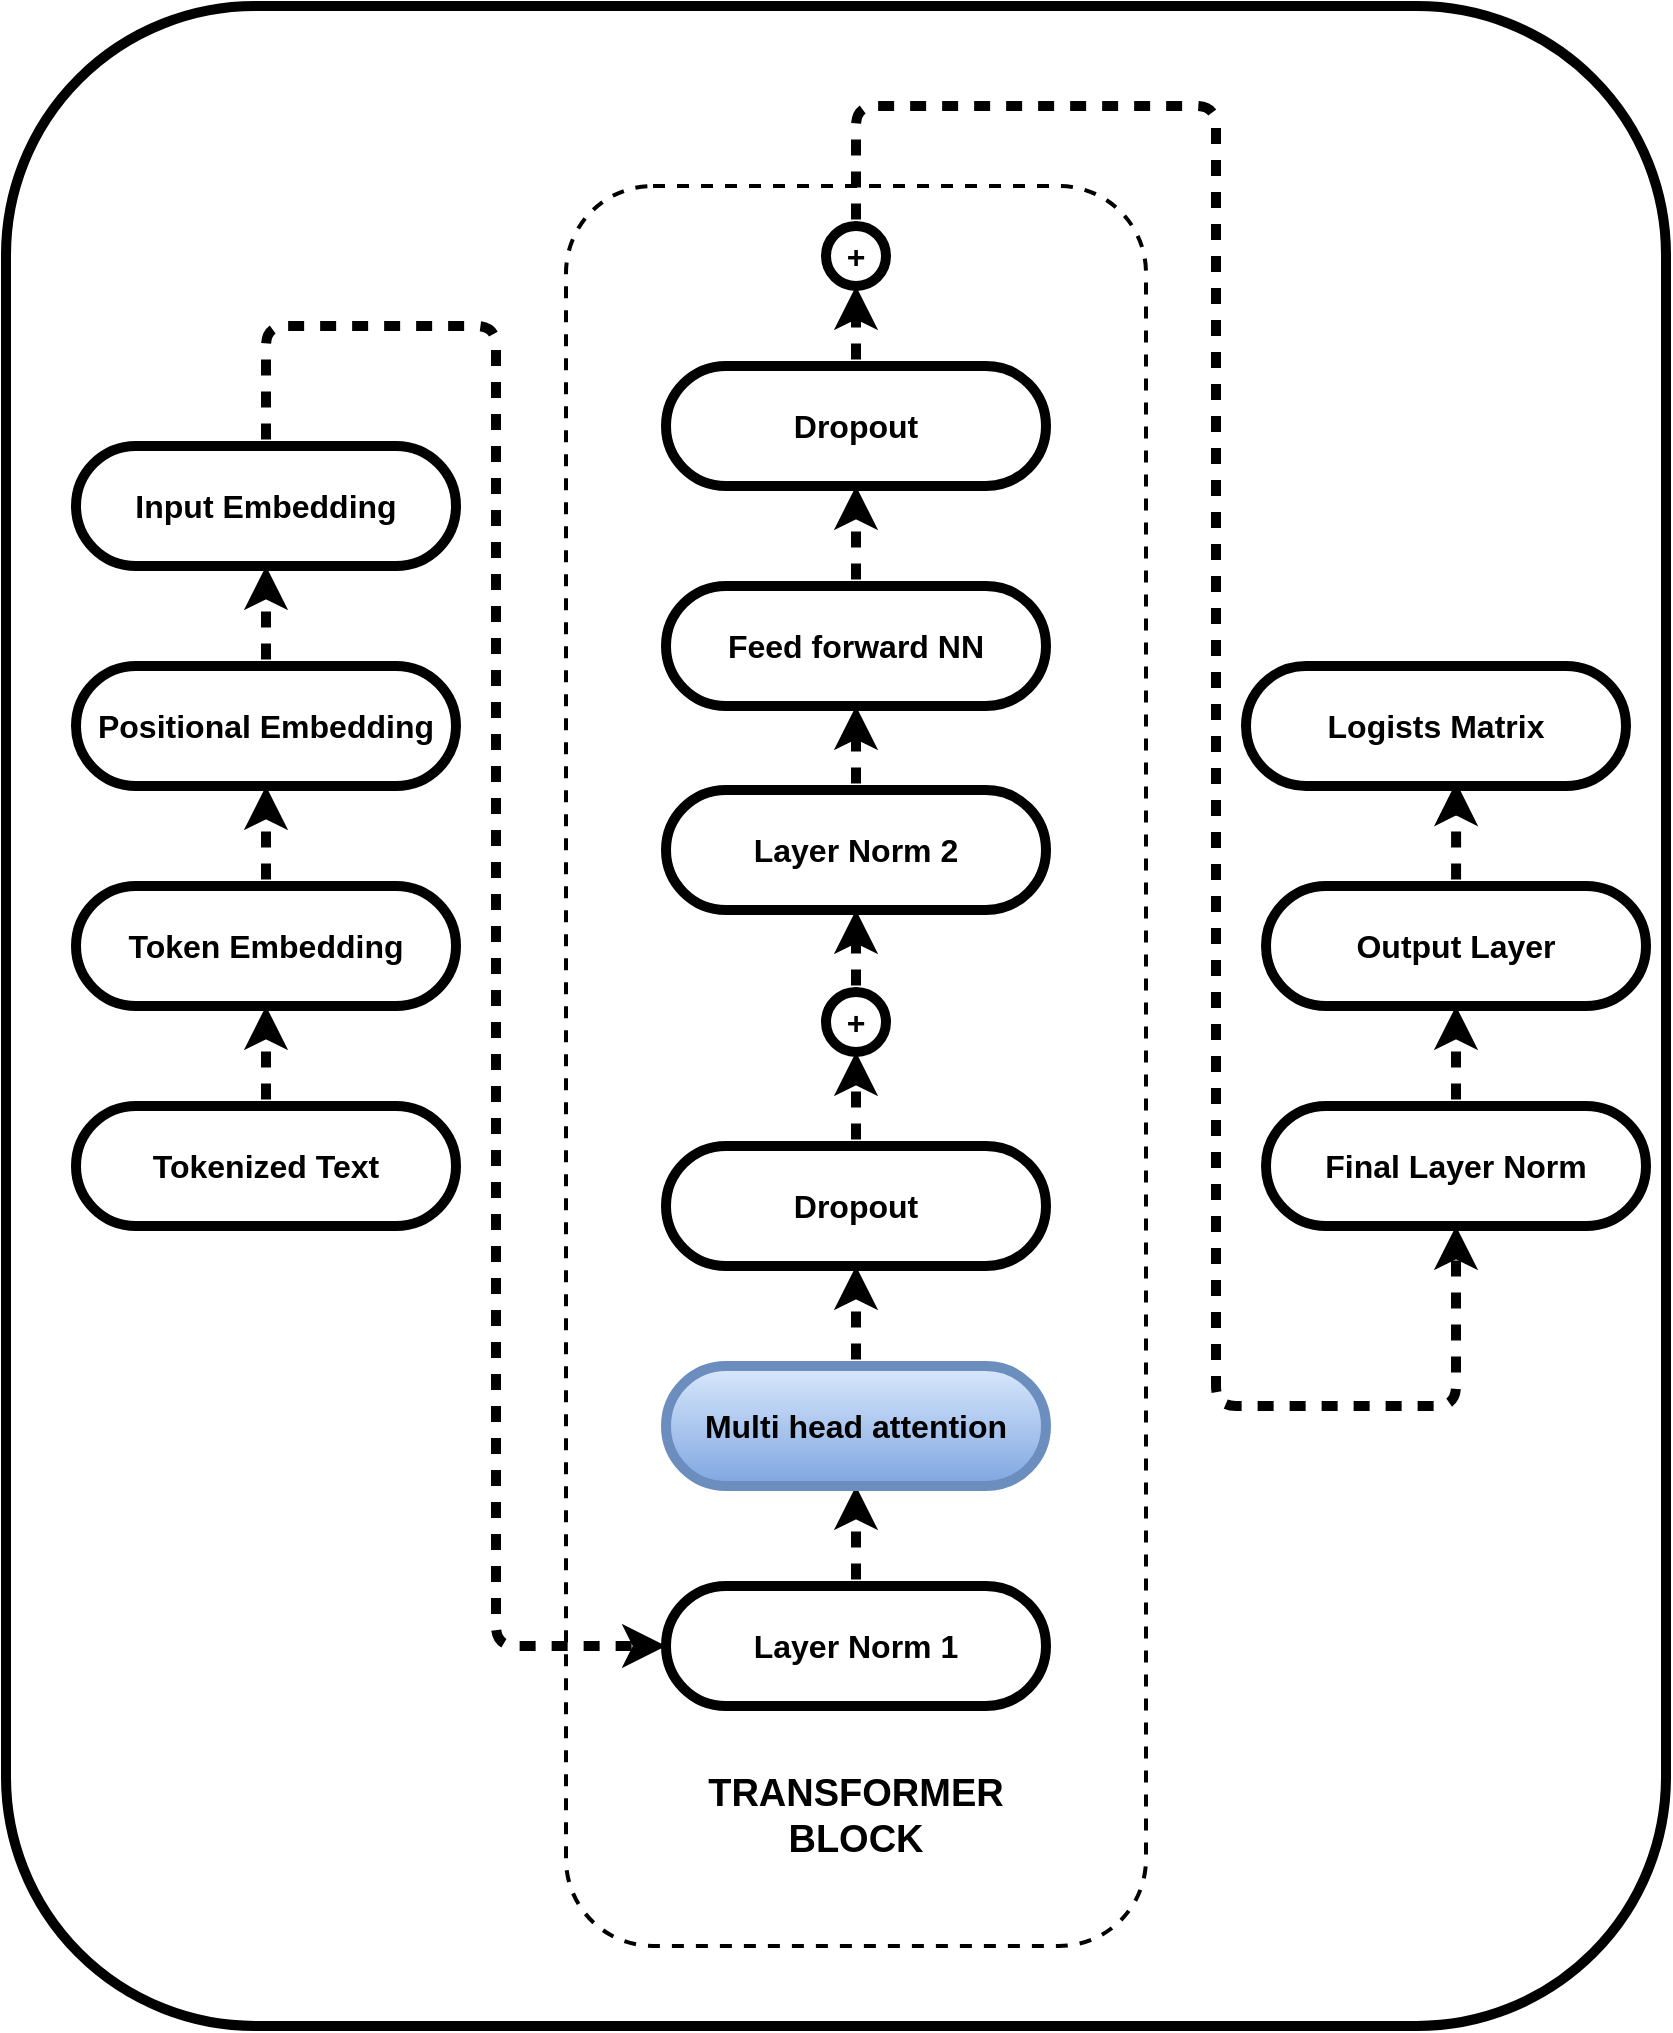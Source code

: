 <mxfile>
    <diagram id="dP2pN3_JtfydULPp_apn" name="Page-1">
        <mxGraphModel dx="1094" dy="779" grid="1" gridSize="10" guides="1" tooltips="1" connect="1" arrows="1" fold="1" page="1" pageScale="1" pageWidth="850" pageHeight="1100" math="0" shadow="0">
            <root>
                <mxCell id="0"/>
                <mxCell id="1" parent="0"/>
                <mxCell id="41" value="" style="rounded=1;whiteSpace=wrap;html=1;strokeWidth=5;" parent="1" vertex="1">
                    <mxGeometry x="10" y="30" width="830" height="1010" as="geometry"/>
                </mxCell>
                <mxCell id="25" value="" style="rounded=1;whiteSpace=wrap;html=1;dashed=1;fontSize=16;fontStyle=1;strokeWidth=2;" parent="1" vertex="1">
                    <mxGeometry x="290" y="120" width="290" height="880" as="geometry"/>
                </mxCell>
                <mxCell id="6" value="" style="edgeStyle=none;html=1;fontSize=16;fontStyle=1;strokeWidth=5;flowAnimation=1;" parent="1" source="4" target="5" edge="1">
                    <mxGeometry relative="1" as="geometry"/>
                </mxCell>
                <mxCell id="4" value="Tokenized Text" style="html=1;dashed=0;whiteSpace=wrap;shape=mxgraph.dfd.start;fontSize=16;fontStyle=1;strokeWidth=5;" parent="1" vertex="1">
                    <mxGeometry x="45" y="580" width="190" height="60" as="geometry"/>
                </mxCell>
                <mxCell id="8" value="" style="edgeStyle=none;html=1;fontSize=16;fontStyle=1;strokeWidth=5;flowAnimation=1;" parent="1" source="5" target="7" edge="1">
                    <mxGeometry relative="1" as="geometry"/>
                </mxCell>
                <mxCell id="5" value="Token Embedding" style="html=1;dashed=0;whiteSpace=wrap;shape=mxgraph.dfd.start;fontSize=16;fontStyle=1;strokeWidth=5;" parent="1" vertex="1">
                    <mxGeometry x="45" y="470" width="190" height="60" as="geometry"/>
                </mxCell>
                <mxCell id="7" value="Positional Embedding" style="html=1;dashed=0;whiteSpace=wrap;shape=mxgraph.dfd.start;fontSize=16;fontStyle=1;strokeWidth=5;" parent="1" vertex="1">
                    <mxGeometry x="45" y="360" width="190" height="60" as="geometry"/>
                </mxCell>
                <mxCell id="11" value="" style="edgeStyle=none;html=1;fontSize=16;fontStyle=1;strokeWidth=5;flowAnimation=1;" parent="1" source="9" target="10" edge="1">
                    <mxGeometry relative="1" as="geometry"/>
                </mxCell>
                <mxCell id="9" value="Layer Norm 1" style="html=1;dashed=0;whiteSpace=wrap;shape=mxgraph.dfd.start;fontSize=16;fontStyle=1;strokeWidth=5;" parent="1" vertex="1">
                    <mxGeometry x="340" y="820" width="190" height="60" as="geometry"/>
                </mxCell>
                <mxCell id="13" value="" style="edgeStyle=none;html=1;fontSize=16;fontStyle=1;strokeWidth=5;flowAnimation=1;" parent="1" source="10" target="12" edge="1">
                    <mxGeometry relative="1" as="geometry"/>
                </mxCell>
                <mxCell id="10" value="Multi head attention" style="html=1;dashed=0;whiteSpace=wrap;shape=mxgraph.dfd.start;fontSize=16;fontStyle=1;fillColor=#dae8fc;gradientColor=#7ea6e0;strokeColor=#6c8ebf;strokeWidth=5;" parent="1" vertex="1">
                    <mxGeometry x="340" y="710" width="190" height="60" as="geometry"/>
                </mxCell>
                <mxCell id="15" value="" style="edgeStyle=none;html=1;fontSize=16;fontStyle=1;strokeWidth=5;flowAnimation=1;" parent="1" source="12" target="14" edge="1">
                    <mxGeometry relative="1" as="geometry"/>
                </mxCell>
                <mxCell id="12" value="Dropout" style="html=1;dashed=0;whiteSpace=wrap;shape=mxgraph.dfd.start;fontSize=16;fontStyle=1;strokeWidth=5;" parent="1" vertex="1">
                    <mxGeometry x="340" y="600" width="190" height="60" as="geometry"/>
                </mxCell>
                <mxCell id="21" value="" style="edgeStyle=none;html=1;fontSize=16;fontStyle=1;strokeWidth=5;flowAnimation=1;" parent="1" source="14" target="16" edge="1">
                    <mxGeometry relative="1" as="geometry"/>
                </mxCell>
                <mxCell id="14" value="+" style="shape=ellipse;html=1;dashed=0;whiteSpace=wrap;aspect=fixed;perimeter=ellipsePerimeter;fontSize=16;fontStyle=1;strokeWidth=5;" parent="1" vertex="1">
                    <mxGeometry x="420" y="523" width="30" height="30" as="geometry"/>
                </mxCell>
                <mxCell id="18" value="" style="edgeStyle=none;html=1;fontSize=16;fontStyle=1;strokeWidth=5;flowAnimation=1;" parent="1" source="16" target="17" edge="1">
                    <mxGeometry relative="1" as="geometry"/>
                </mxCell>
                <mxCell id="16" value="Layer Norm 2" style="html=1;dashed=0;whiteSpace=wrap;shape=mxgraph.dfd.start;fontSize=16;fontStyle=1;strokeWidth=5;" parent="1" vertex="1">
                    <mxGeometry x="340" y="422" width="190" height="60" as="geometry"/>
                </mxCell>
                <mxCell id="20" value="" style="edgeStyle=none;html=1;fontSize=16;fontStyle=1;strokeWidth=5;flowAnimation=1;" parent="1" source="17" target="19" edge="1">
                    <mxGeometry relative="1" as="geometry"/>
                </mxCell>
                <mxCell id="17" value="Feed forward NN" style="html=1;dashed=0;whiteSpace=wrap;shape=mxgraph.dfd.start;fontSize=16;fontStyle=1;strokeWidth=5;" parent="1" vertex="1">
                    <mxGeometry x="340" y="320" width="190" height="60" as="geometry"/>
                </mxCell>
                <mxCell id="24" style="edgeStyle=none;html=1;entryX=0.5;entryY=1;entryDx=0;entryDy=0;fontSize=16;fontStyle=1;strokeWidth=5;flowAnimation=1;" parent="1" source="19" target="22" edge="1">
                    <mxGeometry relative="1" as="geometry"/>
                </mxCell>
                <mxCell id="19" value="Dropout" style="html=1;dashed=0;whiteSpace=wrap;shape=mxgraph.dfd.start;fontSize=16;fontStyle=1;strokeWidth=5;" parent="1" vertex="1">
                    <mxGeometry x="340" y="210" width="190" height="60" as="geometry"/>
                </mxCell>
                <mxCell id="22" value="+" style="shape=ellipse;html=1;dashed=0;whiteSpace=wrap;aspect=fixed;perimeter=ellipsePerimeter;fontSize=16;fontStyle=1;strokeWidth=5;" parent="1" vertex="1">
                    <mxGeometry x="420" y="140" width="30" height="30" as="geometry"/>
                </mxCell>
                <mxCell id="26" value="Final Layer Norm" style="html=1;dashed=0;whiteSpace=wrap;shape=mxgraph.dfd.start;fontSize=16;fontStyle=1;strokeWidth=5;" parent="1" vertex="1">
                    <mxGeometry x="640" y="580" width="190" height="60" as="geometry"/>
                </mxCell>
                <mxCell id="27" value="Output Layer" style="html=1;dashed=0;whiteSpace=wrap;shape=mxgraph.dfd.start;fontSize=16;fontStyle=1;strokeWidth=5;" parent="1" vertex="1">
                    <mxGeometry x="640" y="470" width="190" height="60" as="geometry"/>
                </mxCell>
                <mxCell id="28" style="edgeStyle=none;html=1;entryX=0.5;entryY=1;entryDx=0;entryDy=0;entryPerimeter=0;fontSize=16;fontStyle=1;strokeWidth=5;flowAnimation=1;" parent="1" source="26" target="27" edge="1">
                    <mxGeometry relative="1" as="geometry"/>
                </mxCell>
                <mxCell id="31" value="Logists Matrix" style="html=1;dashed=0;whiteSpace=wrap;shape=mxgraph.dfd.start;fontSize=16;fontStyle=1;strokeWidth=5;" parent="1" vertex="1">
                    <mxGeometry x="630" y="360" width="190" height="60" as="geometry"/>
                </mxCell>
                <mxCell id="32" style="edgeStyle=none;html=1;entryX=0.553;entryY=0.967;entryDx=0;entryDy=0;entryPerimeter=0;fontSize=16;fontStyle=1;strokeWidth=5;flowAnimation=1;" parent="1" source="27" target="31" edge="1">
                    <mxGeometry relative="1" as="geometry"/>
                </mxCell>
                <mxCell id="36" value="" style="endArrow=classic;html=1;exitX=0.5;exitY=0;exitDx=0;exitDy=0;entryX=0.5;entryY=0.5;entryDx=0;entryDy=30;entryPerimeter=0;fontSize=16;fontStyle=1;strokeWidth=5;flowAnimation=1;" parent="1" source="22" target="26" edge="1">
                    <mxGeometry width="50" height="50" relative="1" as="geometry">
                        <mxPoint x="380" y="140" as="sourcePoint"/>
                        <mxPoint x="680" y="640" as="targetPoint"/>
                        <Array as="points">
                            <mxPoint x="435" y="80"/>
                            <mxPoint x="615" y="80"/>
                            <mxPoint x="615" y="350"/>
                            <mxPoint x="615" y="730"/>
                            <mxPoint x="735" y="730"/>
                        </Array>
                    </mxGeometry>
                </mxCell>
                <mxCell id="37" value="" style="endArrow=classic;html=1;fontSize=16;fontStyle=1;strokeWidth=5;flowAnimation=1;exitX=0.5;exitY=0.5;exitDx=0;exitDy=-30;exitPerimeter=0;entryX=0;entryY=0.5;entryDx=0;entryDy=0;entryPerimeter=0;" parent="1" source="39" target="9" edge="1">
                    <mxGeometry width="50" height="50" relative="1" as="geometry">
                        <mxPoint x="145" y="230" as="sourcePoint"/>
                        <mxPoint x="330" y="850" as="targetPoint"/>
                        <Array as="points">
                            <mxPoint x="140" y="190"/>
                            <mxPoint x="255" y="190"/>
                            <mxPoint x="255" y="310"/>
                            <mxPoint x="255" y="850"/>
                        </Array>
                    </mxGeometry>
                </mxCell>
                <mxCell id="38" value="TRANSFORMER BLOCK" style="text;html=1;align=center;verticalAlign=middle;whiteSpace=wrap;rounded=0;strokeWidth=2;fontSize=19;fontStyle=1" parent="1" vertex="1">
                    <mxGeometry x="405" y="920" width="60" height="30" as="geometry"/>
                </mxCell>
                <mxCell id="39" value="Input Embedding" style="html=1;dashed=0;whiteSpace=wrap;shape=mxgraph.dfd.start;fontSize=16;fontStyle=1;strokeWidth=5;" parent="1" vertex="1">
                    <mxGeometry x="45" y="250" width="190" height="60" as="geometry"/>
                </mxCell>
                <mxCell id="40" style="edgeStyle=none;html=1;entryX=0.5;entryY=0.5;entryDx=0;entryDy=30;entryPerimeter=0;strokeWidth=5;flowAnimation=1;" parent="1" source="7" target="39" edge="1">
                    <mxGeometry relative="1" as="geometry"/>
                </mxCell>
            </root>
        </mxGraphModel>
    </diagram>
</mxfile>